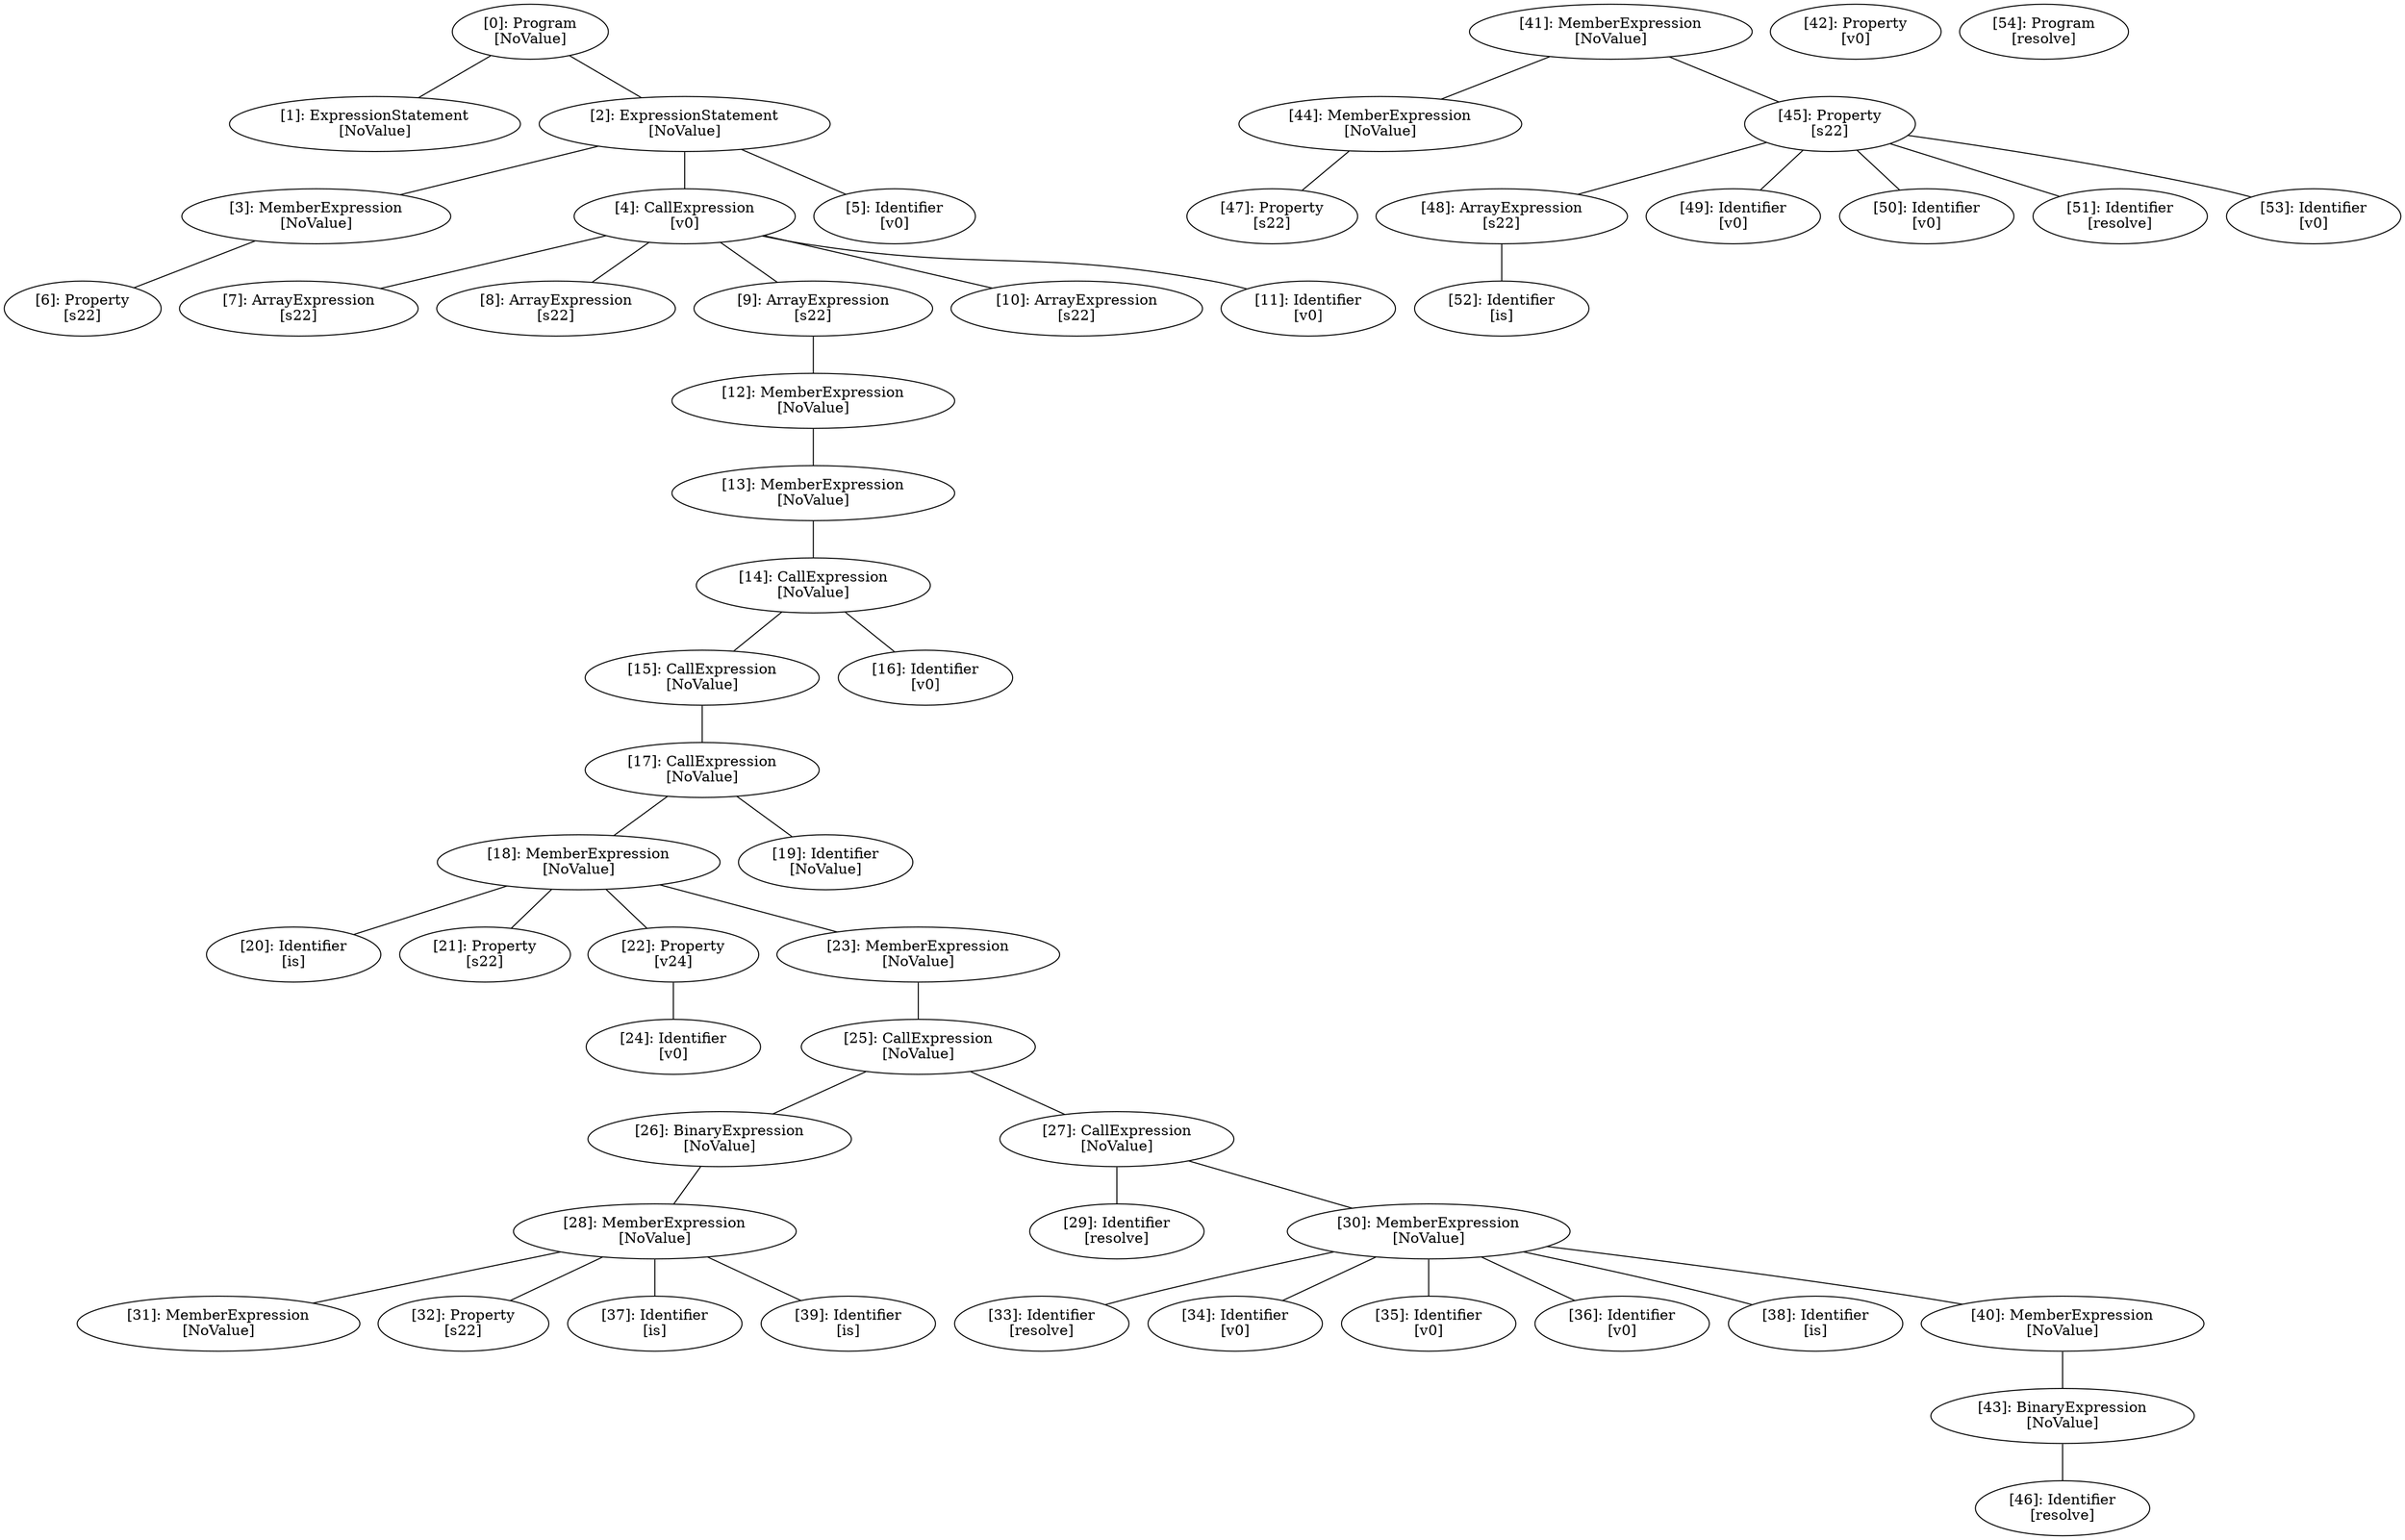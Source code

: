 // Result
graph {
	0 [label="[0]: Program
[NoValue]"]
	1 [label="[1]: ExpressionStatement
[NoValue]"]
	2 [label="[2]: ExpressionStatement
[NoValue]"]
	3 [label="[3]: MemberExpression
[NoValue]"]
	4 [label="[4]: CallExpression
[v0]"]
	5 [label="[5]: Identifier
[v0]"]
	6 [label="[6]: Property
[s22]"]
	7 [label="[7]: ArrayExpression
[s22]"]
	8 [label="[8]: ArrayExpression
[s22]"]
	9 [label="[9]: ArrayExpression
[s22]"]
	10 [label="[10]: ArrayExpression
[s22]"]
	11 [label="[11]: Identifier
[v0]"]
	12 [label="[12]: MemberExpression
[NoValue]"]
	13 [label="[13]: MemberExpression
[NoValue]"]
	14 [label="[14]: CallExpression
[NoValue]"]
	15 [label="[15]: CallExpression
[NoValue]"]
	16 [label="[16]: Identifier
[v0]"]
	17 [label="[17]: CallExpression
[NoValue]"]
	18 [label="[18]: MemberExpression
[NoValue]"]
	19 [label="[19]: Identifier
[NoValue]"]
	20 [label="[20]: Identifier
[is]"]
	21 [label="[21]: Property
[s22]"]
	22 [label="[22]: Property
[v24]"]
	23 [label="[23]: MemberExpression
[NoValue]"]
	24 [label="[24]: Identifier
[v0]"]
	25 [label="[25]: CallExpression
[NoValue]"]
	26 [label="[26]: BinaryExpression
[NoValue]"]
	27 [label="[27]: CallExpression
[NoValue]"]
	28 [label="[28]: MemberExpression
[NoValue]"]
	29 [label="[29]: Identifier
[resolve]"]
	30 [label="[30]: MemberExpression
[NoValue]"]
	31 [label="[31]: MemberExpression
[NoValue]"]
	32 [label="[32]: Property
[s22]"]
	33 [label="[33]: Identifier
[resolve]"]
	34 [label="[34]: Identifier
[v0]"]
	35 [label="[35]: Identifier
[v0]"]
	36 [label="[36]: Identifier
[v0]"]
	37 [label="[37]: Identifier
[is]"]
	38 [label="[38]: Identifier
[is]"]
	39 [label="[39]: Identifier
[is]"]
	40 [label="[40]: MemberExpression
[NoValue]"]
	41 [label="[41]: MemberExpression
[NoValue]"]
	42 [label="[42]: Property
[v0]"]
	43 [label="[43]: BinaryExpression
[NoValue]"]
	44 [label="[44]: MemberExpression
[NoValue]"]
	45 [label="[45]: Property
[s22]"]
	46 [label="[46]: Identifier
[resolve]"]
	47 [label="[47]: Property
[s22]"]
	48 [label="[48]: ArrayExpression
[s22]"]
	49 [label="[49]: Identifier
[v0]"]
	50 [label="[50]: Identifier
[v0]"]
	51 [label="[51]: Identifier
[resolve]"]
	52 [label="[52]: Identifier
[is]"]
	53 [label="[53]: Identifier
[v0]"]
	54 [label="[54]: Program
[resolve]"]
	0 -- 1
	0 -- 2
	2 -- 3
	2 -- 4
	2 -- 5
	3 -- 6
	4 -- 7
	4 -- 8
	4 -- 9
	4 -- 10
	4 -- 11
	9 -- 12
	12 -- 13
	13 -- 14
	14 -- 15
	14 -- 16
	15 -- 17
	17 -- 18
	17 -- 19
	18 -- 20
	18 -- 21
	18 -- 22
	18 -- 23
	22 -- 24
	23 -- 25
	25 -- 26
	25 -- 27
	26 -- 28
	27 -- 29
	27 -- 30
	28 -- 31
	28 -- 32
	28 -- 37
	28 -- 39
	30 -- 33
	30 -- 34
	30 -- 35
	30 -- 36
	30 -- 38
	30 -- 40
	40 -- 43
	41 -- 44
	41 -- 45
	43 -- 46
	44 -- 47
	45 -- 48
	45 -- 49
	45 -- 50
	45 -- 51
	45 -- 53
	48 -- 52
}

